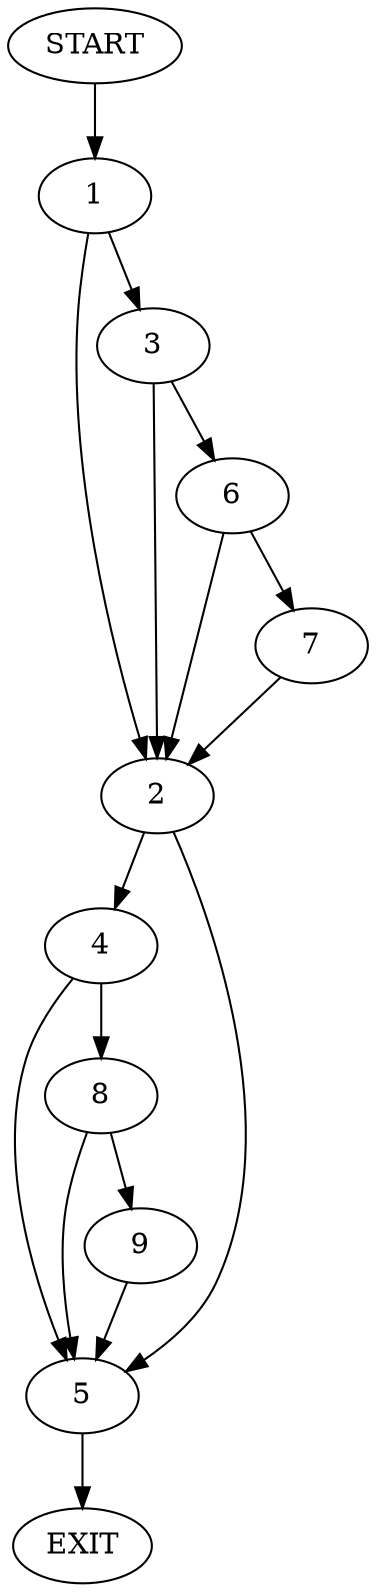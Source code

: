 digraph {
0 [label="START"]
10 [label="EXIT"]
0 -> 1
1 -> 2
1 -> 3
2 -> 4
2 -> 5
3 -> 6
3 -> 2
6 -> 2
6 -> 7
7 -> 2
5 -> 10
4 -> 5
4 -> 8
8 -> 5
8 -> 9
9 -> 5
}
